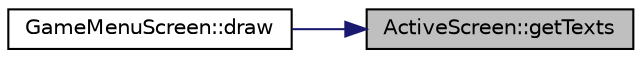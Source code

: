 digraph "ActiveScreen::getTexts"
{
 // LATEX_PDF_SIZE
  edge [fontname="Helvetica",fontsize="10",labelfontname="Helvetica",labelfontsize="10"];
  node [fontname="Helvetica",fontsize="10",shape=record];
  rankdir="RL";
  Node1 [label="ActiveScreen::getTexts",height=0.2,width=0.4,color="black", fillcolor="grey75", style="filled", fontcolor="black",tooltip=" "];
  Node1 -> Node2 [dir="back",color="midnightblue",fontsize="10",style="solid",fontname="Helvetica"];
  Node2 [label="GameMenuScreen::draw",height=0.2,width=0.4,color="black", fillcolor="white", style="filled",URL="$class_game_menu_screen.html#a4f3b0441bbb05d9c97a5f2970eeacd16",tooltip=" "];
}
